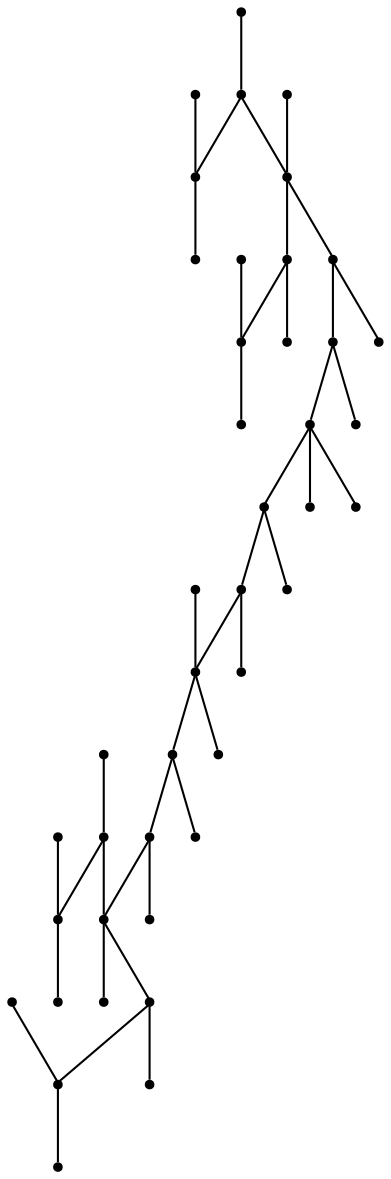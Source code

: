 graph {
  node [shape=point,comment="{\"directed\":false,\"doi\":\"10.1007/978-3-030-68766-3_20\",\"figure\":\"8 (2)\"}"]

  v0 [pos="1532.6858437839214,223.7882660233052"]
  v1 [pos="1532.6858437839214,257.12650177419965"]
  v2 [pos="1532.6858437839214,290.46473752509405"]
  v3 [pos="1499.3472312401318,290.46473752509405"]
  v4 [pos="1532.6858437839214,357.14120902688296"]
  v5 [pos="1532.6858437839214,323.8029693017611"]
  v6 [pos="1499.347199445923,257.12650177419965"]
  v7 [pos="1499.347199445923,223.7882660233052"]
  v8 [pos="1566.0244881219198,257.12650177419965"]
  v9 [pos="1499.347199445923,323.8029693017611"]
  v10 [pos="1499.347199445923,357.1412090268829"]
  v11 [pos="1282.6460112489335,290.46473752509405"]
  v12 [pos="1249.307398705144,290.46473752509405"]
  v13 [pos="1299.3153334179326,290.46473752509405"]
  v14 [pos="1332.653977755931,290.46473752509405"]
  v15 [pos="1365.9926220939294,290.46473752509405"]
  v16 [pos="1382.6619442629287,290.46473752509405"]
  v17 [pos="1416.0005886009271,290.46473752509405"]
  v18 [pos="1449.3392329389253,290.46473752509405"]
  v19 [pos="1466.0085551079246,290.46473752509405"]
  v20 [pos="1566.0244881219196,323.8029693017611"]
  v21 [pos="1466.0085551079244,323.8029693017611"]
  v22 [pos="1449.3392329389253,323.8029693017611"]
  v23 [pos="1416.0005886009271,257.12650177419965"]
  v24 [pos="1416.0005886009271,323.8029693017611"]
  v25 [pos="1382.6619442629287,323.8029693017611"]
  v26 [pos="1365.9926220939294,323.8029693017611"]
  v27 [pos="1332.6539777559308,257.12650177419965"]
  v28 [pos="1332.653977755931,323.8029693017611"]
  v29 [pos="1299.3153334179326,323.8029693017611"]
  v30 [pos="1282.6460112489335,323.8029693017611"]
  v31 [pos="1249.3073669109351,257.12650177419965"]
  v32 [pos="1249.3073669109351,223.7882660233052"]
  v33 [pos="1215.9687225729365,257.12650177419965"]
  v34 [pos="1182.6300782349383,257.12650177419965"]
  v35 [pos="1215.9687225729365,290.46473752509405"]
  v36 [pos="1249.3073669109351,323.8029693017611"]
  v37 [pos="1249.3073669109351,357.1412090268829"]
  v38 [pos="1215.9687225729365,323.8029693017611"]
  v39 [pos="1182.6300782349383,323.8029693017611"]
  v40 [pos="1215.9687225729365,223.7882660233052"]
  v41 [pos="1215.9687225729367,357.1412090268829"]

  v0 -- v1 [id="-1",pos="1532.6858437839214,223.7882660233052 1532.6858437839214,257.12650177419965 1532.6858437839214,257.12650177419965 1532.6858437839214,257.12650177419965"]
  v41 -- v38 [id="-2",pos="1215.9687225729367,357.1412090268829 1215.9687225729365,323.8029693017611 1215.9687225729365,323.8029693017611 1215.9687225729365,323.8029693017611"]
  v40 -- v33 [id="-3",pos="1215.9687225729365,223.7882660233052 1215.9687225729365,257.12650177419965 1215.9687225729365,257.12650177419965 1215.9687225729365,257.12650177419965"]
  v36 -- v38 [id="-4",pos="1249.3073669109351,323.8029693017611 1215.9687225729365,323.8029693017611 1215.9687225729365,323.8029693017611 1215.9687225729365,323.8029693017611"]
  v38 -- v39 [id="-5",pos="1215.9687225729365,323.8029693017611 1182.6300782349383,323.8029693017611 1182.6300782349383,323.8029693017611 1182.6300782349383,323.8029693017611"]
  v12 -- v36 [id="-6",pos="1249.307398705144,290.46473752509405 1249.3073669109351,323.8029693017611 1249.3073669109351,323.8029693017611 1249.3073669109351,323.8029693017611"]
  v36 -- v37 [id="-7",pos="1249.3073669109351,323.8029693017611 1249.3073669109351,357.1412090268829 1249.3073669109351,357.1412090268829 1249.3073669109351,357.1412090268829"]
  v12 -- v35 [id="-8",pos="1249.307398705144,290.46473752509405 1215.9687225729365,290.46473752509405 1215.9687225729365,290.46473752509405 1215.9687225729365,290.46473752509405"]
  v31 -- v33 [id="-9",pos="1249.3073669109351,257.12650177419965 1215.9687225729365,257.12650177419965 1215.9687225729365,257.12650177419965 1215.9687225729365,257.12650177419965"]
  v33 -- v34 [id="-10",pos="1215.9687225729365,257.12650177419965 1182.6300782349383,257.12650177419965 1182.6300782349383,257.12650177419965 1182.6300782349383,257.12650177419965"]
  v32 -- v31 [id="-11",pos="1249.3073669109351,223.7882660233052 1249.3073669109351,257.12650177419965 1249.3073669109351,257.12650177419965 1249.3073669109351,257.12650177419965"]
  v31 -- v12 [id="-12",pos="1249.3073669109351,257.12650177419965 1249.307398705144,290.46473752509405 1249.307398705144,290.46473752509405 1249.307398705144,290.46473752509405"]
  v11 -- v30 [id="-13",pos="1282.6460112489335,290.46473752509405 1282.6460112489335,323.8029693017611 1282.6460112489335,323.8029693017611 1282.6460112489335,323.8029693017611"]
  v13 -- v29 [id="-14",pos="1299.3153334179326,290.46473752509405 1299.3153334179326,323.8029693017611 1299.3153334179326,323.8029693017611 1299.3153334179326,323.8029693017611"]
  v14 -- v28 [id="-15",pos="1332.653977755931,290.46473752509405 1332.653977755931,323.8029693017611 1332.653977755931,323.8029693017611 1332.653977755931,323.8029693017611"]
  v27 -- v14 [id="-16",pos="1332.6539777559308,257.12650177419965 1332.653977755931,290.46473752509405 1332.653977755931,290.46473752509405 1332.653977755931,290.46473752509405"]
  v15 -- v26 [id="-17",pos="1365.9926220939294,290.46473752509405 1365.9926220939294,323.8029693017611 1365.9926220939294,323.8029693017611 1365.9926220939294,323.8029693017611"]
  v16 -- v25 [id="-18",pos="1382.6619442629287,290.46473752509405 1382.6619442629287,323.8029693017611 1382.6619442629287,323.8029693017611 1382.6619442629287,323.8029693017611"]
  v17 -- v24 [id="-19",pos="1416.0005886009271,290.46473752509405 1416.0005886009271,323.8029693017611 1416.0005886009271,323.8029693017611 1416.0005886009271,323.8029693017611"]
  v17 -- v23 [id="-20",pos="1416.0005886009271,290.46473752509405 1416.0005886009271,257.12650177419965 1416.0005886009271,257.12650177419965 1416.0005886009271,257.12650177419965"]
  v18 -- v22 [id="-21",pos="1449.3392329389253,290.46473752509405 1449.3392329389253,323.8029693017611 1449.3392329389253,323.8029693017611 1449.3392329389253,323.8029693017611"]
  v19 -- v21 [id="-22",pos="1466.0085551079246,290.46473752509405 1466.0085551079244,323.8029693017611 1466.0085551079244,323.8029693017611 1466.0085551079244,323.8029693017611"]
  v9 -- v5 [id="-23",pos="1499.347199445923,323.8029693017611 1532.6858437839214,323.8029693017611 1532.6858437839214,323.8029693017611 1532.6858437839214,323.8029693017611"]
  v5 -- v20 [id="-24",pos="1532.6858437839214,323.8029693017611 1566.0244881219196,323.8029693017611 1566.0244881219196,323.8029693017611 1566.0244881219196,323.8029693017611"]
  v3 -- v19 [id="-25",pos="1499.3472312401318,290.46473752509405 1466.0085551079246,290.46473752509405 1466.0085551079246,290.46473752509405 1466.0085551079246,290.46473752509405"]
  v19 -- v18 [id="-26",pos="1466.0085551079246,290.46473752509405 1449.3392329389253,290.46473752509405 1449.3392329389253,290.46473752509405 1449.3392329389253,290.46473752509405"]
  v18 -- v17 [id="-27",pos="1449.3392329389253,290.46473752509405 1416.0005886009271,290.46473752509405 1416.0005886009271,290.46473752509405 1416.0005886009271,290.46473752509405"]
  v17 -- v16 [id="-28",pos="1416.0005886009271,290.46473752509405 1382.6619442629287,290.46473752509405 1382.6619442629287,290.46473752509405 1382.6619442629287,290.46473752509405"]
  v16 -- v15 [id="-29",pos="1382.6619442629287,290.46473752509405 1365.9926220939294,290.46473752509405 1365.9926220939294,290.46473752509405 1365.9926220939294,290.46473752509405"]
  v15 -- v14 [id="-30",pos="1365.9926220939294,290.46473752509405 1332.653977755931,290.46473752509405 1332.653977755931,290.46473752509405 1332.653977755931,290.46473752509405"]
  v14 -- v13 [id="-31",pos="1332.653977755931,290.46473752509405 1299.3153334179326,290.46473752509405 1299.3153334179326,290.46473752509405 1299.3153334179326,290.46473752509405"]
  v13 -- v11 [id="-32",pos="1299.3153334179326,290.46473752509405 1282.6460112489335,290.46473752509405 1282.6460112489335,290.46473752509405 1282.6460112489335,290.46473752509405"]
  v11 -- v12 [id="-33",pos="1282.6460112489335,290.46473752509405 1249.307398705144,290.46473752509405 1249.307398705144,290.46473752509405 1249.307398705144,290.46473752509405"]
  v3 -- v9 [id="-34",pos="1499.3472312401318,290.46473752509405 1499.347199445923,323.8029693017611 1499.347199445923,323.8029693017611 1499.347199445923,323.8029693017611"]
  v9 -- v10 [id="-35",pos="1499.347199445923,323.8029693017611 1499.347199445923,357.1412090268829 1499.347199445923,357.1412090268829 1499.347199445923,357.1412090268829"]
  v6 -- v1 [id="-36",pos="1499.347199445923,257.12650177419965 1532.6858437839214,257.12650177419965 1532.6858437839214,257.12650177419965 1532.6858437839214,257.12650177419965"]
  v1 -- v8 [id="-37",pos="1532.6858437839214,257.12650177419965 1566.0244881219198,257.12650177419965 1566.0244881219198,257.12650177419965 1566.0244881219198,257.12650177419965"]
  v7 -- v6 [id="-38",pos="1499.347199445923,223.7882660233052 1499.347199445923,257.12650177419965 1499.347199445923,257.12650177419965 1499.347199445923,257.12650177419965"]
  v6 -- v3 [id="-39",pos="1499.347199445923,257.12650177419965 1499.3472312401318,290.46473752509405 1499.3472312401318,290.46473752509405 1499.3472312401318,290.46473752509405"]
  v4 -- v5 [id="-40",pos="1532.6858437839214,357.14120902688296 1532.6858437839214,323.8029693017611 1532.6858437839214,323.8029693017611 1532.6858437839214,323.8029693017611"]
  v2 -- v3 [id="-41",pos="1532.6858437839214,290.46473752509405 1499.3472312401318,290.46473752509405 1499.3472312401318,290.46473752509405 1499.3472312401318,290.46473752509405"]
}